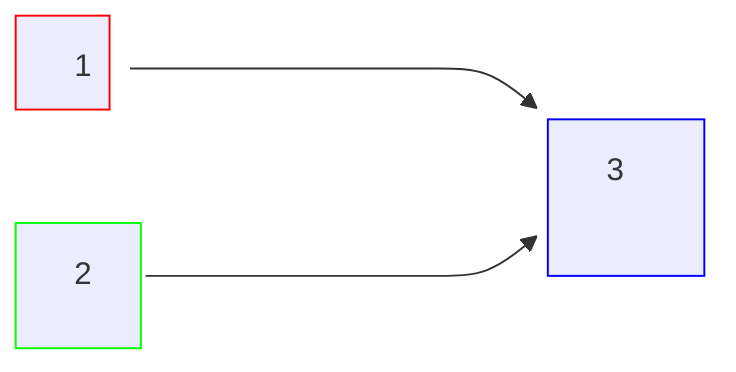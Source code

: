 flowchart LR
    1:::red_box & 2:::green_box----->3:::blue_box
    classDef red_box stroke: #ff0000, height: 3rem, width: 3rem
    classDef green_box stroke: #00ff00, height: 4rem, width: 4rem
    classDef blue_box stroke: #0000ff, height: 5rem, width: 5rem